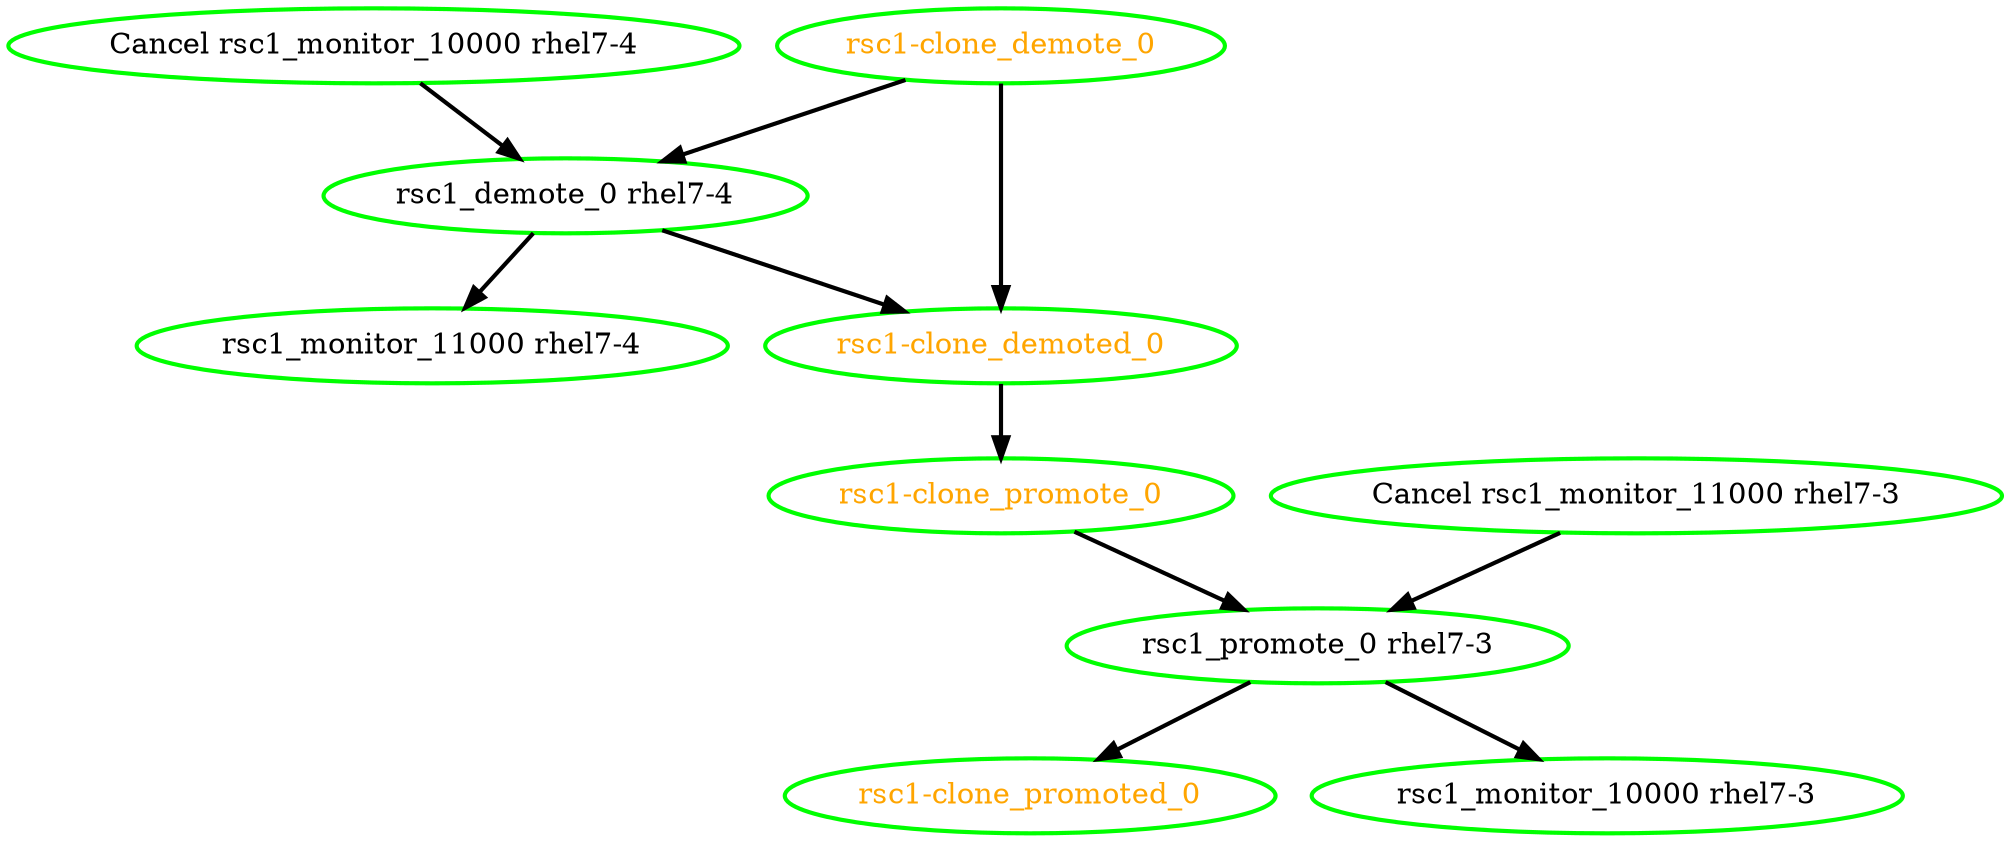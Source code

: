  digraph "g" {
"Cancel rsc1_monitor_10000 rhel7-4" -> "rsc1_demote_0 rhel7-4" [ style = bold]
"Cancel rsc1_monitor_10000 rhel7-4" [ style=bold color="green" fontcolor="black"]
"Cancel rsc1_monitor_11000 rhel7-3" -> "rsc1_promote_0 rhel7-3" [ style = bold]
"Cancel rsc1_monitor_11000 rhel7-3" [ style=bold color="green" fontcolor="black"]
"rsc1-clone_demote_0" -> "rsc1-clone_demoted_0" [ style = bold]
"rsc1-clone_demote_0" -> "rsc1_demote_0 rhel7-4" [ style = bold]
"rsc1-clone_demote_0" [ style=bold color="green" fontcolor="orange"]
"rsc1-clone_demoted_0" -> "rsc1-clone_promote_0" [ style = bold]
"rsc1-clone_demoted_0" [ style=bold color="green" fontcolor="orange"]
"rsc1-clone_promote_0" -> "rsc1_promote_0 rhel7-3" [ style = bold]
"rsc1-clone_promote_0" [ style=bold color="green" fontcolor="orange"]
"rsc1-clone_promoted_0" [ style=bold color="green" fontcolor="orange"]
"rsc1_demote_0 rhel7-4" -> "rsc1-clone_demoted_0" [ style = bold]
"rsc1_demote_0 rhel7-4" -> "rsc1_monitor_11000 rhel7-4" [ style = bold]
"rsc1_demote_0 rhel7-4" [ style=bold color="green" fontcolor="black"]
"rsc1_monitor_10000 rhel7-3" [ style=bold color="green" fontcolor="black"]
"rsc1_monitor_11000 rhel7-4" [ style=bold color="green" fontcolor="black"]
"rsc1_promote_0 rhel7-3" -> "rsc1-clone_promoted_0" [ style = bold]
"rsc1_promote_0 rhel7-3" -> "rsc1_monitor_10000 rhel7-3" [ style = bold]
"rsc1_promote_0 rhel7-3" [ style=bold color="green" fontcolor="black"]
}
